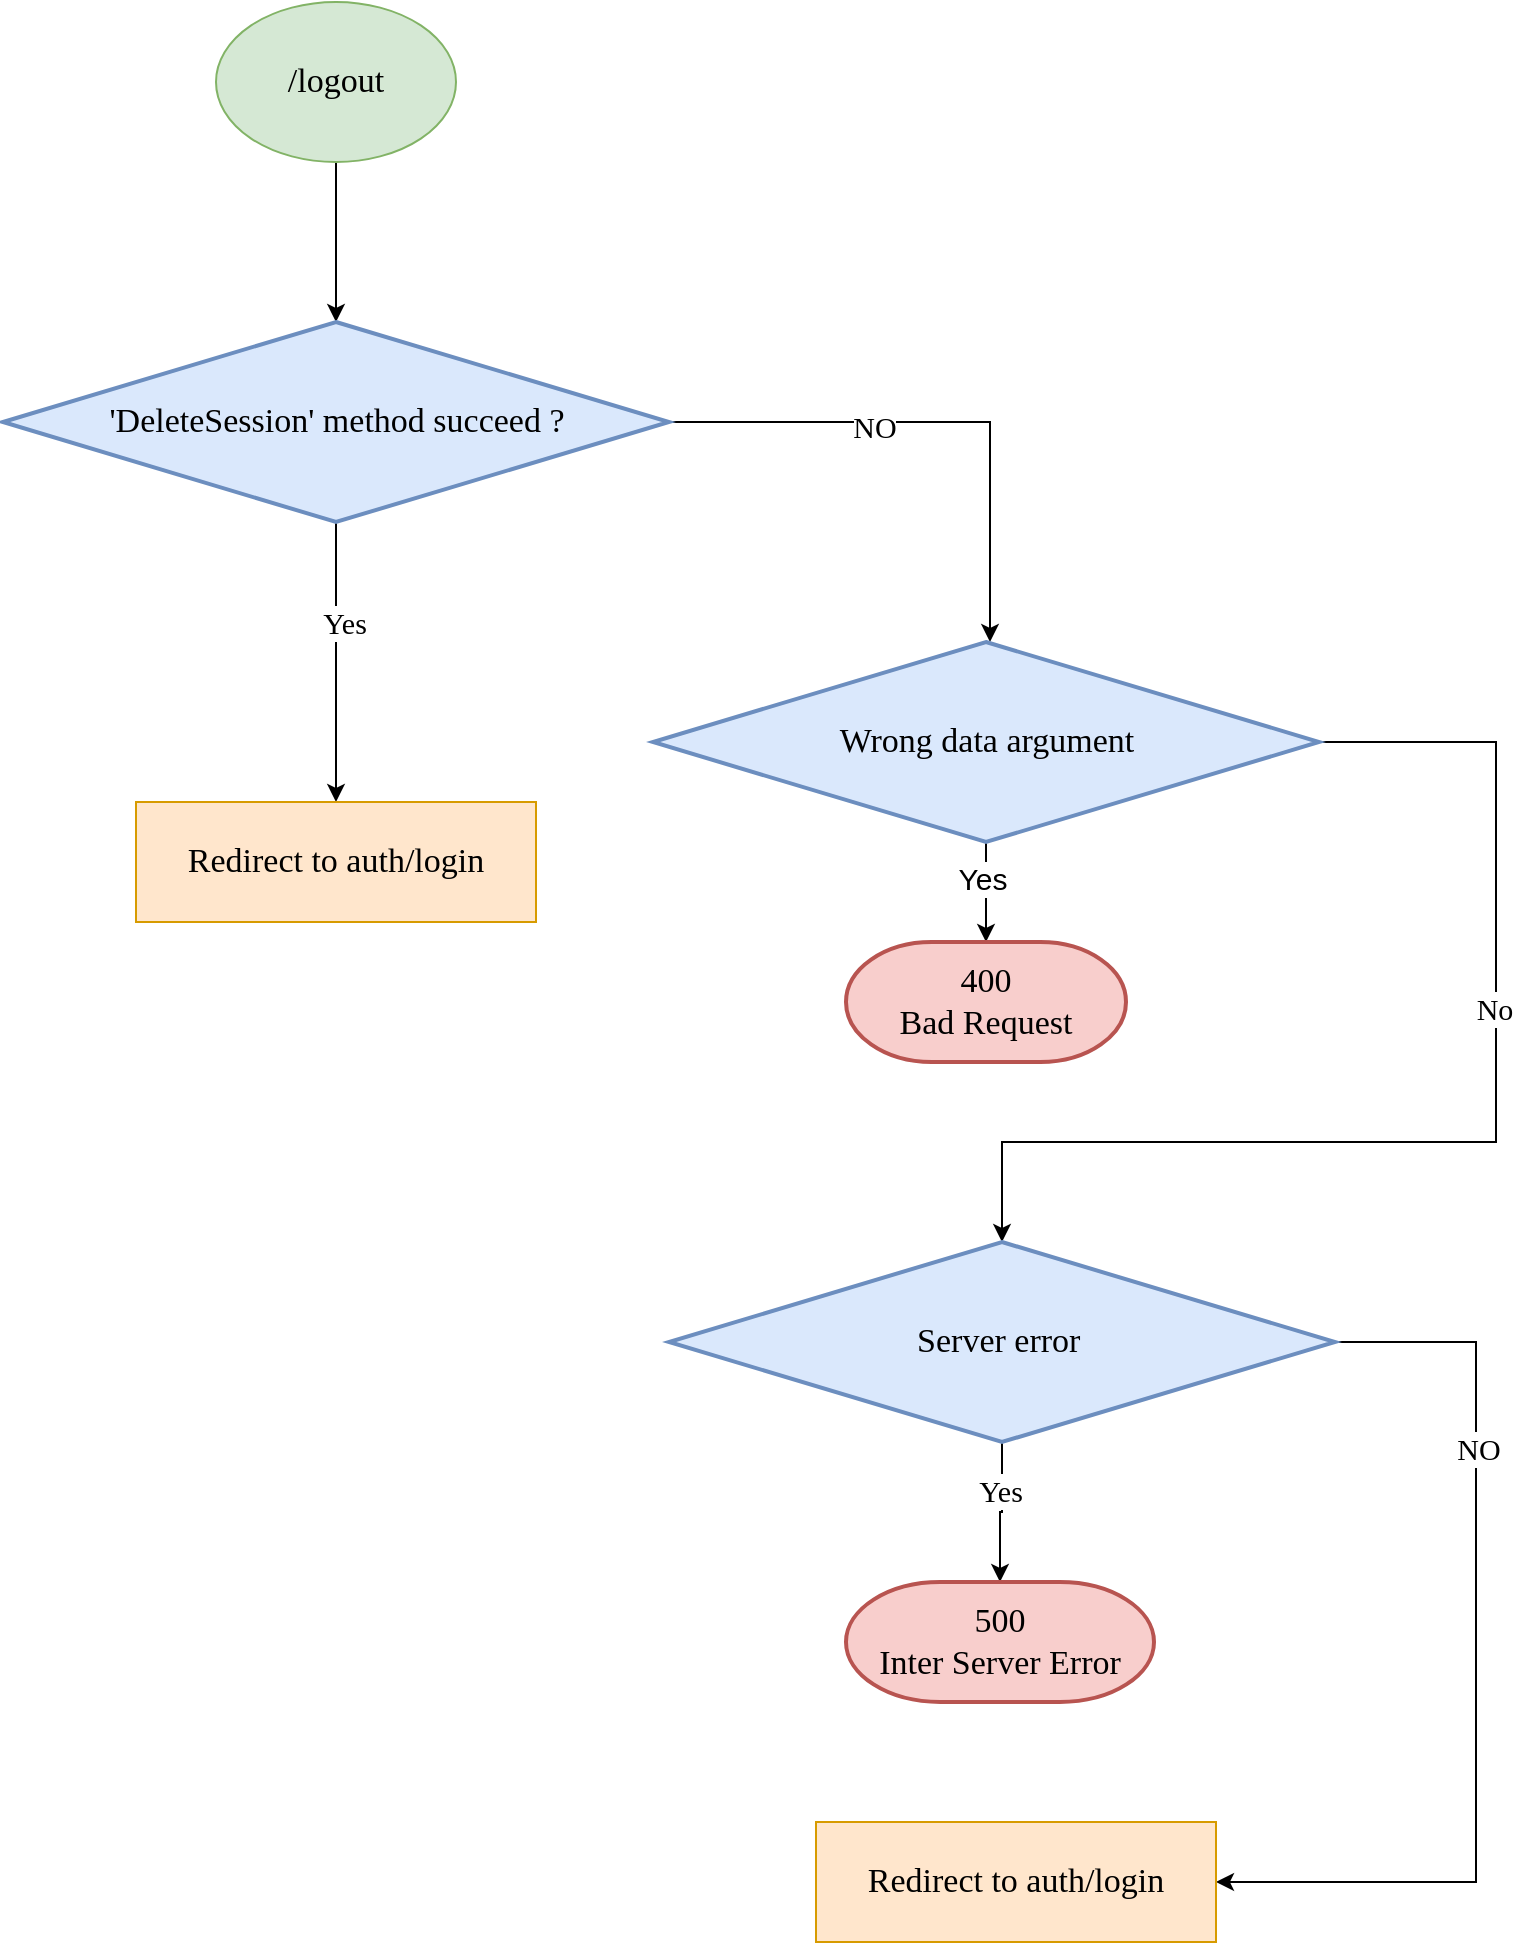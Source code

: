 <mxfile pages="1" version="11.2.3" type="device"><diagram id="lgIowpWJFltVMa0XAl6z" name="Page-1"><mxGraphModel dx="1422" dy="754" grid="1" gridSize="10" guides="1" tooltips="1" connect="1" arrows="1" fold="1" page="1" pageScale="1" pageWidth="850" pageHeight="1100" math="0" shadow="0"><root><mxCell id="0"/><mxCell id="1" parent="0"/><mxCell id="FHQw7LL9K9b0uytJYyVA-3" value="" style="edgeStyle=orthogonalEdgeStyle;rounded=0;orthogonalLoop=1;jettySize=auto;html=1;" edge="1" parent="1" source="FHQw7LL9K9b0uytJYyVA-1"><mxGeometry relative="1" as="geometry"><mxPoint x="170" y="220" as="targetPoint"/></mxGeometry></mxCell><mxCell id="FHQw7LL9K9b0uytJYyVA-1" value="&lt;font style=&quot;font-size: 17px&quot; face=&quot;Comic Sans MS&quot;&gt;/logout&lt;/font&gt;" style="ellipse;whiteSpace=wrap;html=1;fillColor=#d5e8d4;strokeColor=#82b366;" vertex="1" parent="1"><mxGeometry x="110" y="60" width="120" height="80" as="geometry"/></mxCell><mxCell id="FHQw7LL9K9b0uytJYyVA-14" value="" style="edgeStyle=orthogonalEdgeStyle;rounded=0;orthogonalLoop=1;jettySize=auto;html=1;entryX=0.5;entryY=0;entryDx=0;entryDy=0;" edge="1" parent="1" source="FHQw7LL9K9b0uytJYyVA-4" target="FHQw7LL9K9b0uytJYyVA-12"><mxGeometry relative="1" as="geometry"><mxPoint x="170" y="410" as="targetPoint"/></mxGeometry></mxCell><mxCell id="FHQw7LL9K9b0uytJYyVA-16" value="&lt;font style=&quot;font-size: 15px&quot; face=&quot;Comic Sans MS&quot;&gt;Yes&lt;/font&gt;" style="text;html=1;resizable=0;points=[];align=center;verticalAlign=middle;labelBackgroundColor=#ffffff;" vertex="1" connectable="0" parent="FHQw7LL9K9b0uytJYyVA-14"><mxGeometry x="-0.289" y="4" relative="1" as="geometry"><mxPoint as="offset"/></mxGeometry></mxCell><mxCell id="FHQw7LL9K9b0uytJYyVA-23" value="" style="edgeStyle=orthogonalEdgeStyle;rounded=0;orthogonalLoop=1;jettySize=auto;html=1;" edge="1" parent="1" source="FHQw7LL9K9b0uytJYyVA-4" target="FHQw7LL9K9b0uytJYyVA-22"><mxGeometry relative="1" as="geometry"><Array as="points"><mxPoint x="497" y="270"/></Array></mxGeometry></mxCell><mxCell id="FHQw7LL9K9b0uytJYyVA-24" value="&lt;font style=&quot;font-size: 15px&quot; face=&quot;Comic Sans MS&quot;&gt;NO&lt;/font&gt;" style="text;html=1;resizable=0;points=[];align=center;verticalAlign=middle;labelBackgroundColor=#ffffff;" vertex="1" connectable="0" parent="FHQw7LL9K9b0uytJYyVA-23"><mxGeometry x="-0.254" y="-2" relative="1" as="geometry"><mxPoint x="1" as="offset"/></mxGeometry></mxCell><mxCell id="FHQw7LL9K9b0uytJYyVA-4" value="&lt;font style=&quot;font-size: 17px&quot; face=&quot;Comic Sans MS&quot;&gt;'DeleteSession' method succeed ?&lt;/font&gt;" style="strokeWidth=2;html=1;shape=mxgraph.flowchart.decision;whiteSpace=wrap;fillColor=#dae8fc;strokeColor=#6c8ebf;" vertex="1" parent="1"><mxGeometry x="3.5" y="220" width="333" height="100" as="geometry"/></mxCell><mxCell id="FHQw7LL9K9b0uytJYyVA-26" value="" style="edgeStyle=orthogonalEdgeStyle;rounded=0;orthogonalLoop=1;jettySize=auto;html=1;entryX=0.5;entryY=0;entryDx=0;entryDy=0;entryPerimeter=0;" edge="1" parent="1" source="FHQw7LL9K9b0uytJYyVA-22" target="FHQw7LL9K9b0uytJYyVA-30"><mxGeometry relative="1" as="geometry"><mxPoint x="890" y="410" as="targetPoint"/><Array as="points"/></mxGeometry></mxCell><mxCell id="FHQw7LL9K9b0uytJYyVA-29" value="&lt;font style=&quot;font-size: 15px&quot;&gt;Yes&lt;/font&gt;" style="text;html=1;resizable=0;points=[];align=center;verticalAlign=middle;labelBackgroundColor=#ffffff;" vertex="1" connectable="0" parent="FHQw7LL9K9b0uytJYyVA-26"><mxGeometry x="-0.286" y="-2" relative="1" as="geometry"><mxPoint as="offset"/></mxGeometry></mxCell><mxCell id="FHQw7LL9K9b0uytJYyVA-32" value="" style="edgeStyle=orthogonalEdgeStyle;rounded=0;orthogonalLoop=1;jettySize=auto;html=1;entryX=0.5;entryY=0;entryDx=0;entryDy=0;entryPerimeter=0;" edge="1" parent="1" source="FHQw7LL9K9b0uytJYyVA-22" target="FHQw7LL9K9b0uytJYyVA-31"><mxGeometry relative="1" as="geometry"><Array as="points"><mxPoint x="750" y="430"/><mxPoint x="750" y="630"/><mxPoint x="503" y="630"/></Array></mxGeometry></mxCell><mxCell id="FHQw7LL9K9b0uytJYyVA-33" value="&lt;font style=&quot;font-size: 15px&quot; face=&quot;Comic Sans MS&quot;&gt;No&lt;/font&gt;" style="text;html=1;resizable=0;points=[];align=center;verticalAlign=middle;labelBackgroundColor=#ffffff;" vertex="1" connectable="0" parent="FHQw7LL9K9b0uytJYyVA-32"><mxGeometry x="-0.243" y="-1" relative="1" as="geometry"><mxPoint as="offset"/></mxGeometry></mxCell><mxCell id="FHQw7LL9K9b0uytJYyVA-22" value="&lt;font face=&quot;Comic Sans MS&quot;&gt;&lt;span style=&quot;font-size: 17px&quot;&gt;Wrong data argument&lt;/span&gt;&lt;/font&gt;" style="strokeWidth=2;html=1;shape=mxgraph.flowchart.decision;whiteSpace=wrap;fillColor=#dae8fc;strokeColor=#6c8ebf;" vertex="1" parent="1"><mxGeometry x="328.5" y="380" width="333" height="100" as="geometry"/></mxCell><mxCell id="FHQw7LL9K9b0uytJYyVA-38" value="" style="edgeStyle=orthogonalEdgeStyle;rounded=0;orthogonalLoop=1;jettySize=auto;html=1;entryX=0.5;entryY=0;entryDx=0;entryDy=0;entryPerimeter=0;" edge="1" parent="1" source="FHQw7LL9K9b0uytJYyVA-31" target="FHQw7LL9K9b0uytJYyVA-40"><mxGeometry relative="1" as="geometry"><mxPoint x="1270" y="400" as="targetPoint"/></mxGeometry></mxCell><mxCell id="FHQw7LL9K9b0uytJYyVA-39" value="&lt;font style=&quot;font-size: 15px&quot; face=&quot;Comic Sans MS&quot;&gt;Yes&lt;/font&gt;" style="text;html=1;resizable=0;points=[];align=center;verticalAlign=middle;labelBackgroundColor=#ffffff;" vertex="1" connectable="0" parent="FHQw7LL9K9b0uytJYyVA-38"><mxGeometry x="0.25" y="-1" relative="1" as="geometry"><mxPoint x="1" y="-20" as="offset"/></mxGeometry></mxCell><mxCell id="FHQw7LL9K9b0uytJYyVA-42" value="" style="edgeStyle=orthogonalEdgeStyle;rounded=0;orthogonalLoop=1;jettySize=auto;html=1;entryX=0;entryY=0.5;entryDx=0;entryDy=0;" edge="1" parent="1" source="FHQw7LL9K9b0uytJYyVA-31" target="FHQw7LL9K9b0uytJYyVA-7"><mxGeometry relative="1" as="geometry"><mxPoint x="760" y="1070" as="targetPoint"/><Array as="points"><mxPoint x="740" y="730"/><mxPoint x="740" y="1000"/></Array></mxGeometry></mxCell><mxCell id="FHQw7LL9K9b0uytJYyVA-43" value="&lt;font style=&quot;font-size: 15px&quot; face=&quot;Comic Sans MS&quot;&gt;NO&lt;/font&gt;" style="text;html=1;resizable=0;points=[];align=center;verticalAlign=middle;labelBackgroundColor=#ffffff;" vertex="1" connectable="0" parent="FHQw7LL9K9b0uytJYyVA-42"><mxGeometry x="-0.475" y="1" relative="1" as="geometry"><mxPoint as="offset"/></mxGeometry></mxCell><mxCell id="FHQw7LL9K9b0uytJYyVA-31" value="&lt;font face=&quot;Comic Sans MS&quot;&gt;&lt;span style=&quot;font-size: 17px&quot;&gt;Server error&amp;nbsp;&lt;/span&gt;&lt;/font&gt;" style="strokeWidth=2;html=1;shape=mxgraph.flowchart.decision;whiteSpace=wrap;fillColor=#dae8fc;strokeColor=#6c8ebf;" vertex="1" parent="1"><mxGeometry x="336.5" y="680" width="333" height="100" as="geometry"/></mxCell><mxCell id="FHQw7LL9K9b0uytJYyVA-7" value="&lt;font style=&quot;font-size: 17px&quot; face=&quot;Comic Sans MS&quot;&gt;Redirect to auth/login&lt;/font&gt;" style="rounded=0;whiteSpace=wrap;html=1;fillColor=#ffe6cc;strokeColor=#d79b00;direction=west;" vertex="1" parent="1"><mxGeometry x="410" y="970" width="200" height="60" as="geometry"/></mxCell><mxCell id="FHQw7LL9K9b0uytJYyVA-12" value="&lt;font style=&quot;font-size: 17px&quot; face=&quot;Comic Sans MS&quot;&gt;Redirect to auth/login&lt;/font&gt;" style="rounded=0;whiteSpace=wrap;html=1;fillColor=#ffe6cc;strokeColor=#d79b00;" vertex="1" parent="1"><mxGeometry x="70" y="460" width="200" height="60" as="geometry"/></mxCell><mxCell id="FHQw7LL9K9b0uytJYyVA-30" value="&lt;font style=&quot;font-size: 17px&quot; face=&quot;Comic Sans MS&quot;&gt;400&lt;br&gt;Bad Request&lt;/font&gt;" style="strokeWidth=2;html=1;shape=mxgraph.flowchart.terminator;whiteSpace=wrap;fillColor=#f8cecc;strokeColor=#b85450;" vertex="1" parent="1"><mxGeometry x="425" y="530" width="140" height="60" as="geometry"/></mxCell><mxCell id="FHQw7LL9K9b0uytJYyVA-40" value="&lt;font face=&quot;Comic Sans MS&quot;&gt;&lt;span style=&quot;font-size: 17px&quot;&gt;500&lt;br&gt;&lt;/span&gt;&lt;/font&gt;&lt;font style=&quot;font-size: 17px&quot; face=&quot;Comic Sans MS&quot;&gt;Inter Server Error&lt;/font&gt;" style="strokeWidth=2;html=1;shape=mxgraph.flowchart.terminator;whiteSpace=wrap;fillColor=#f8cecc;strokeColor=#b85450;" vertex="1" parent="1"><mxGeometry x="425" y="850" width="154" height="60" as="geometry"/></mxCell></root></mxGraphModel></diagram></mxfile>